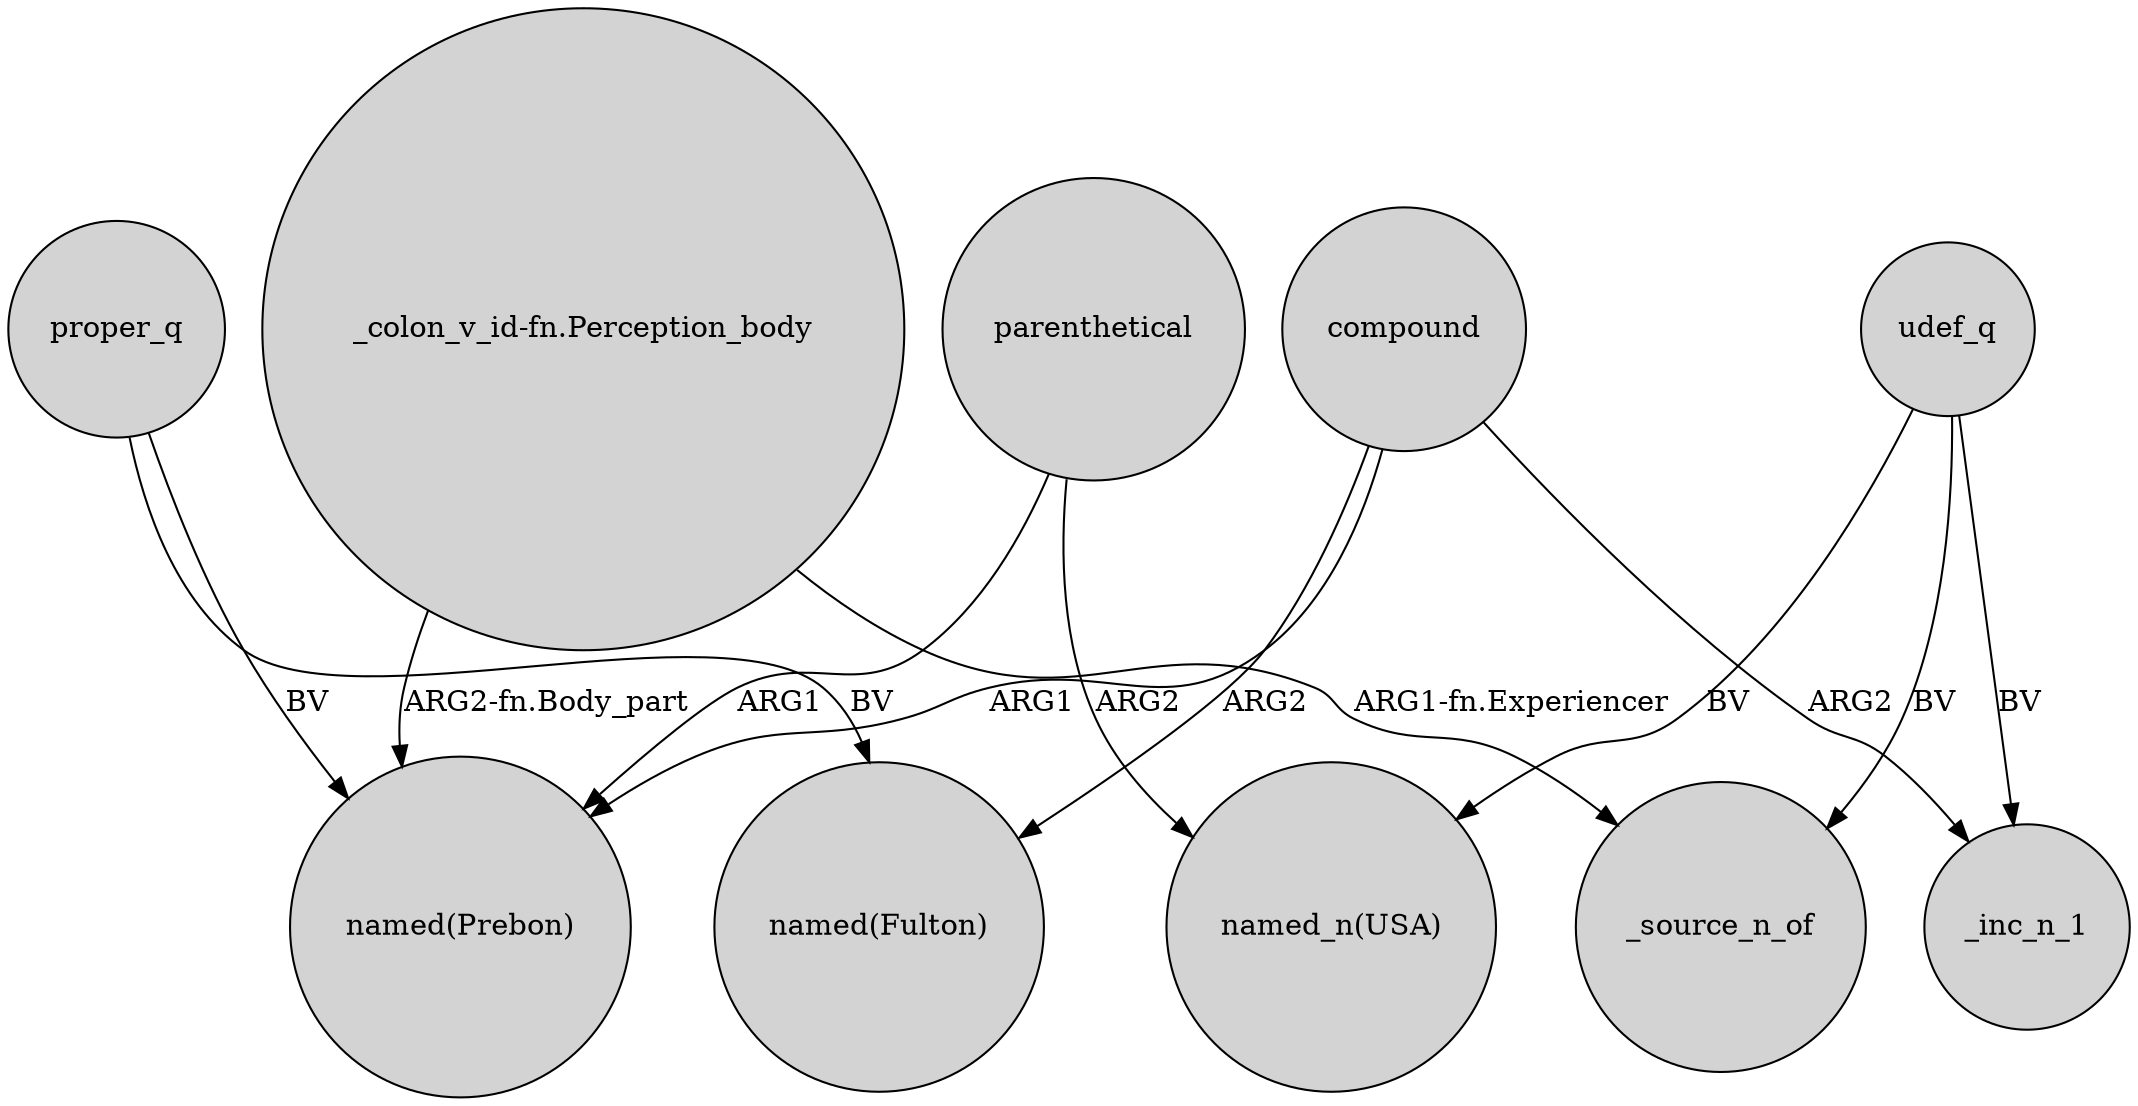 digraph {
	node [shape=circle style=filled]
	compound -> "named(Prebon)" [label=ARG1]
	parenthetical -> "named_n(USA)" [label=ARG2]
	"_colon_v_id-fn.Perception_body" -> "named(Prebon)" [label="ARG2-fn.Body_part"]
	proper_q -> "named(Fulton)" [label=BV]
	compound -> "named(Fulton)" [label=ARG2]
	parenthetical -> "named(Prebon)" [label=ARG1]
	proper_q -> "named(Prebon)" [label=BV]
	udef_q -> "named_n(USA)" [label=BV]
	udef_q -> _inc_n_1 [label=BV]
	udef_q -> _source_n_of [label=BV]
	compound -> _inc_n_1 [label=ARG2]
	"_colon_v_id-fn.Perception_body" -> _source_n_of [label="ARG1-fn.Experiencer"]
}
